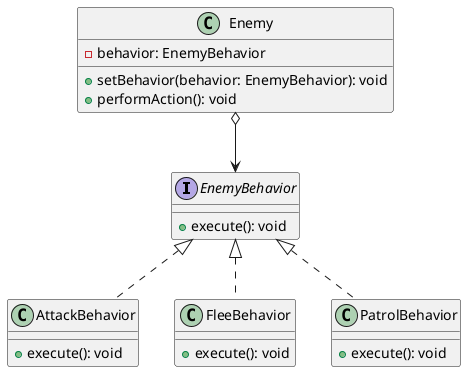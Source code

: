 @startuml
hide footbox




interface EnemyBehavior {
    +execute(): void
}

class AttackBehavior implements EnemyBehavior {
    +execute(): void
}

class FleeBehavior implements EnemyBehavior {
    +execute(): void
}

class PatrolBehavior implements EnemyBehavior {
    +execute(): void
}

class Enemy {
    -behavior: EnemyBehavior
    +setBehavior(behavior: EnemyBehavior): void
    +performAction(): void
}

Enemy o--> EnemyBehavior



@enduml
